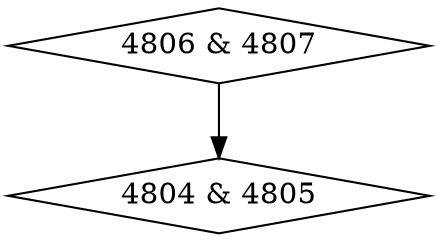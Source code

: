 digraph {
0 [label = "4804 & 4805", shape = diamond];
1 [label = "4806 & 4807", shape = diamond];
1->0;
}
